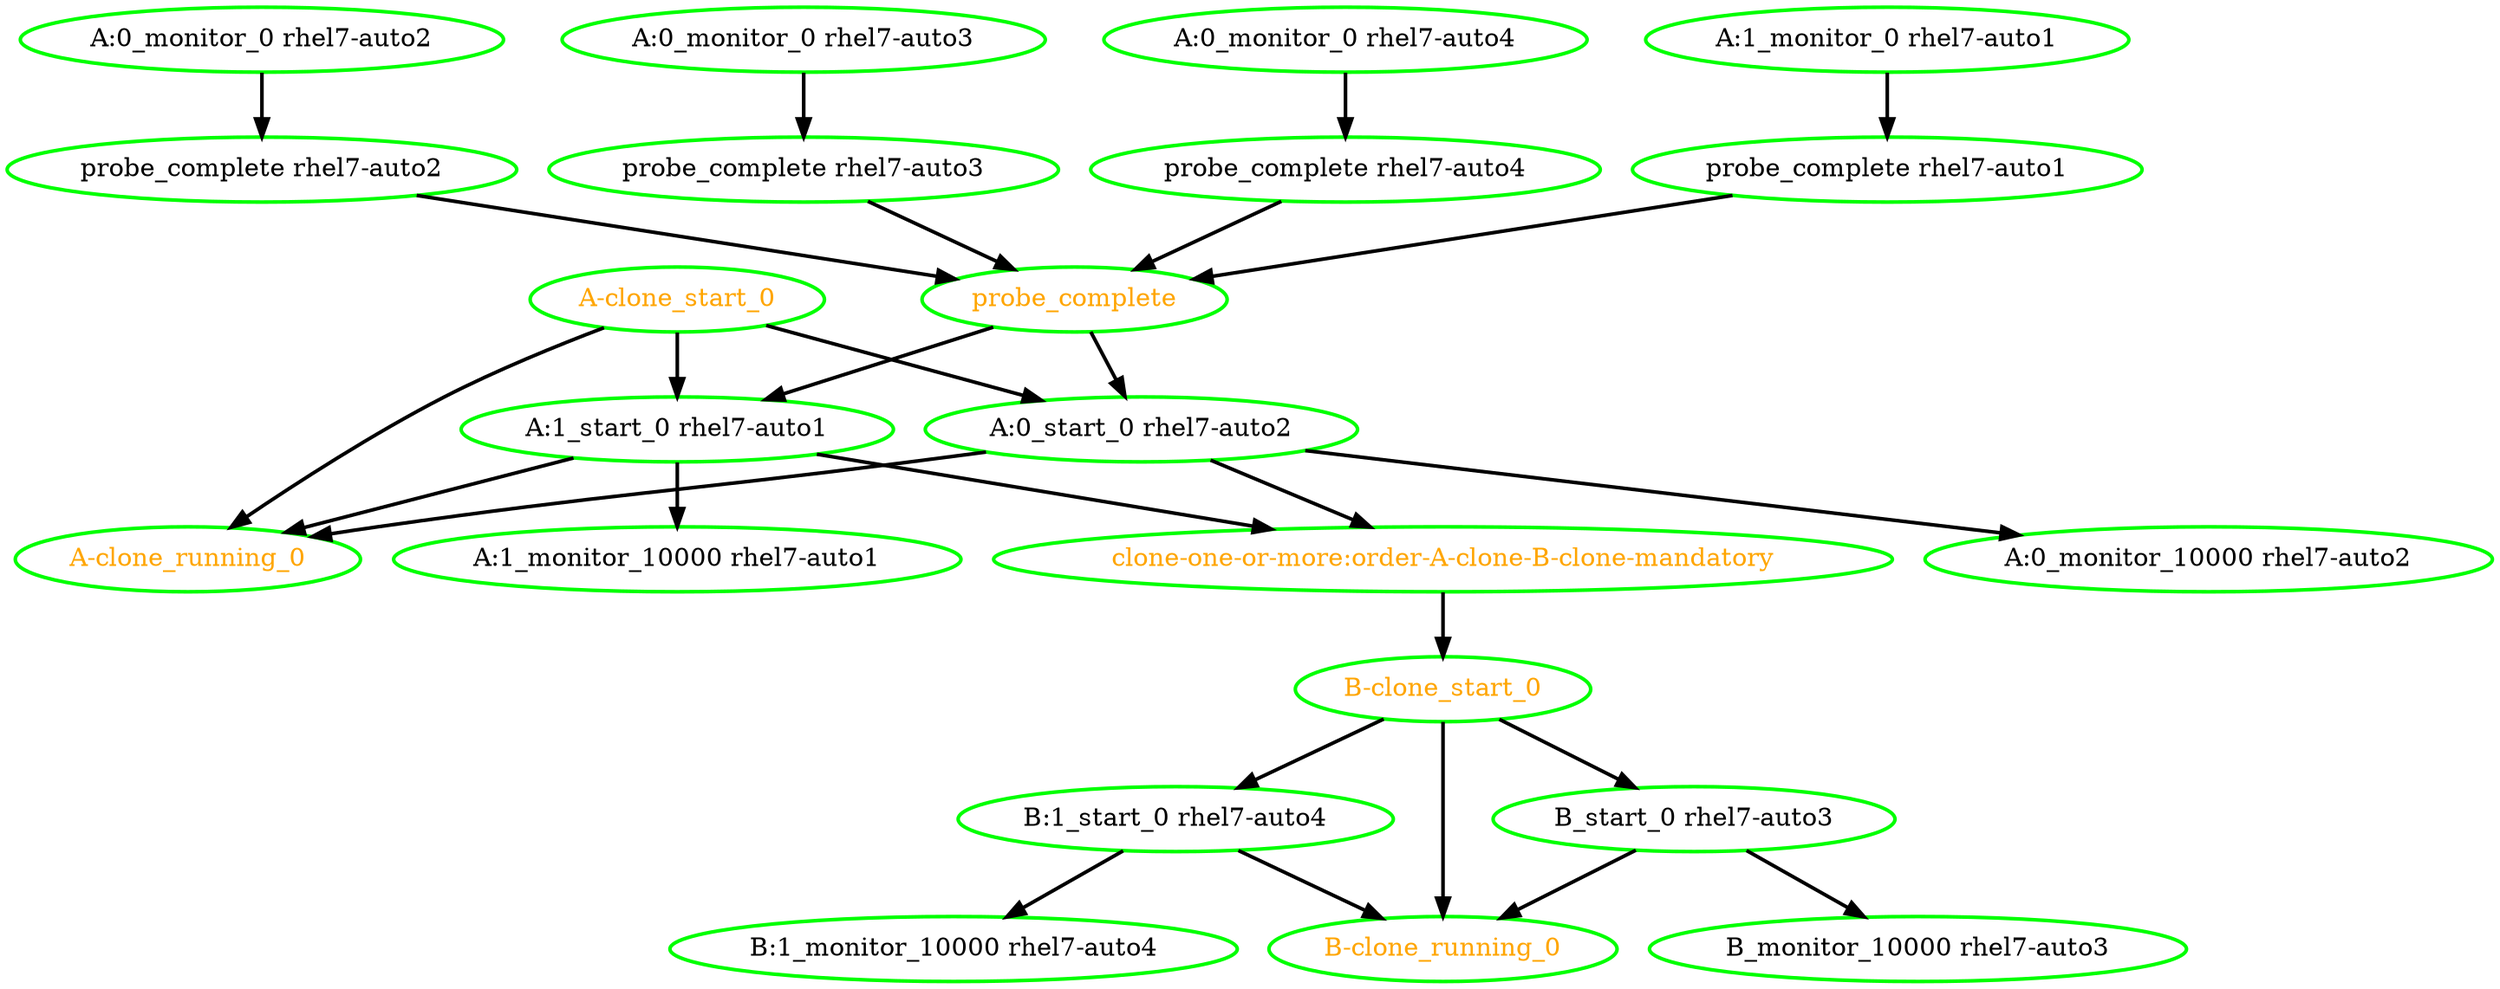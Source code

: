  digraph "g" {
"A-clone_running_0" [ style=bold color="green" fontcolor="orange"]
"A-clone_start_0" -> "A-clone_running_0" [ style = bold]
"A-clone_start_0" -> "A:0_start_0 rhel7-auto2" [ style = bold]
"A-clone_start_0" -> "A:1_start_0 rhel7-auto1" [ style = bold]
"A-clone_start_0" [ style=bold color="green" fontcolor="orange"]
"A:0_monitor_0 rhel7-auto2" -> "probe_complete rhel7-auto2" [ style = bold]
"A:0_monitor_0 rhel7-auto2" [ style=bold color="green" fontcolor="black"]
"A:0_monitor_0 rhel7-auto3" -> "probe_complete rhel7-auto3" [ style = bold]
"A:0_monitor_0 rhel7-auto3" [ style=bold color="green" fontcolor="black"]
"A:0_monitor_0 rhel7-auto4" -> "probe_complete rhel7-auto4" [ style = bold]
"A:0_monitor_0 rhel7-auto4" [ style=bold color="green" fontcolor="black"]
"A:0_monitor_10000 rhel7-auto2" [ style=bold color="green" fontcolor="black"]
"A:0_start_0 rhel7-auto2" -> "A-clone_running_0" [ style = bold]
"A:0_start_0 rhel7-auto2" -> "A:0_monitor_10000 rhel7-auto2" [ style = bold]
"A:0_start_0 rhel7-auto2" -> "clone-one-or-more:order-A-clone-B-clone-mandatory" [ style = bold]
"A:0_start_0 rhel7-auto2" [ style=bold color="green" fontcolor="black"]
"A:1_monitor_0 rhel7-auto1" -> "probe_complete rhel7-auto1" [ style = bold]
"A:1_monitor_0 rhel7-auto1" [ style=bold color="green" fontcolor="black"]
"A:1_monitor_10000 rhel7-auto1" [ style=bold color="green" fontcolor="black"]
"A:1_start_0 rhel7-auto1" -> "A-clone_running_0" [ style = bold]
"A:1_start_0 rhel7-auto1" -> "A:1_monitor_10000 rhel7-auto1" [ style = bold]
"A:1_start_0 rhel7-auto1" -> "clone-one-or-more:order-A-clone-B-clone-mandatory" [ style = bold]
"A:1_start_0 rhel7-auto1" [ style=bold color="green" fontcolor="black"]
"B-clone_running_0" [ style=bold color="green" fontcolor="orange"]
"B-clone_start_0" -> "B-clone_running_0" [ style = bold]
"B-clone_start_0" -> "B:1_start_0 rhel7-auto4" [ style = bold]
"B-clone_start_0" -> "B_start_0 rhel7-auto3" [ style = bold]
"B-clone_start_0" [ style=bold color="green" fontcolor="orange"]
"B:1_monitor_10000 rhel7-auto4" [ style=bold color="green" fontcolor="black"]
"B:1_start_0 rhel7-auto4" -> "B-clone_running_0" [ style = bold]
"B:1_start_0 rhel7-auto4" -> "B:1_monitor_10000 rhel7-auto4" [ style = bold]
"B:1_start_0 rhel7-auto4" [ style=bold color="green" fontcolor="black"]
"B_monitor_10000 rhel7-auto3" [ style=bold color="green" fontcolor="black"]
"B_start_0 rhel7-auto3" -> "B-clone_running_0" [ style = bold]
"B_start_0 rhel7-auto3" -> "B_monitor_10000 rhel7-auto3" [ style = bold]
"B_start_0 rhel7-auto3" [ style=bold color="green" fontcolor="black"]
"clone-one-or-more:order-A-clone-B-clone-mandatory" -> "B-clone_start_0" [ style = bold]
"clone-one-or-more:order-A-clone-B-clone-mandatory" [ style=bold color="green" fontcolor="orange"]
"probe_complete rhel7-auto1" -> "probe_complete" [ style = bold]
"probe_complete rhel7-auto1" [ style=bold color="green" fontcolor="black"]
"probe_complete rhel7-auto2" -> "probe_complete" [ style = bold]
"probe_complete rhel7-auto2" [ style=bold color="green" fontcolor="black"]
"probe_complete rhel7-auto3" -> "probe_complete" [ style = bold]
"probe_complete rhel7-auto3" [ style=bold color="green" fontcolor="black"]
"probe_complete rhel7-auto4" -> "probe_complete" [ style = bold]
"probe_complete rhel7-auto4" [ style=bold color="green" fontcolor="black"]
"probe_complete" -> "A:0_start_0 rhel7-auto2" [ style = bold]
"probe_complete" -> "A:1_start_0 rhel7-auto1" [ style = bold]
"probe_complete" [ style=bold color="green" fontcolor="orange"]
}
